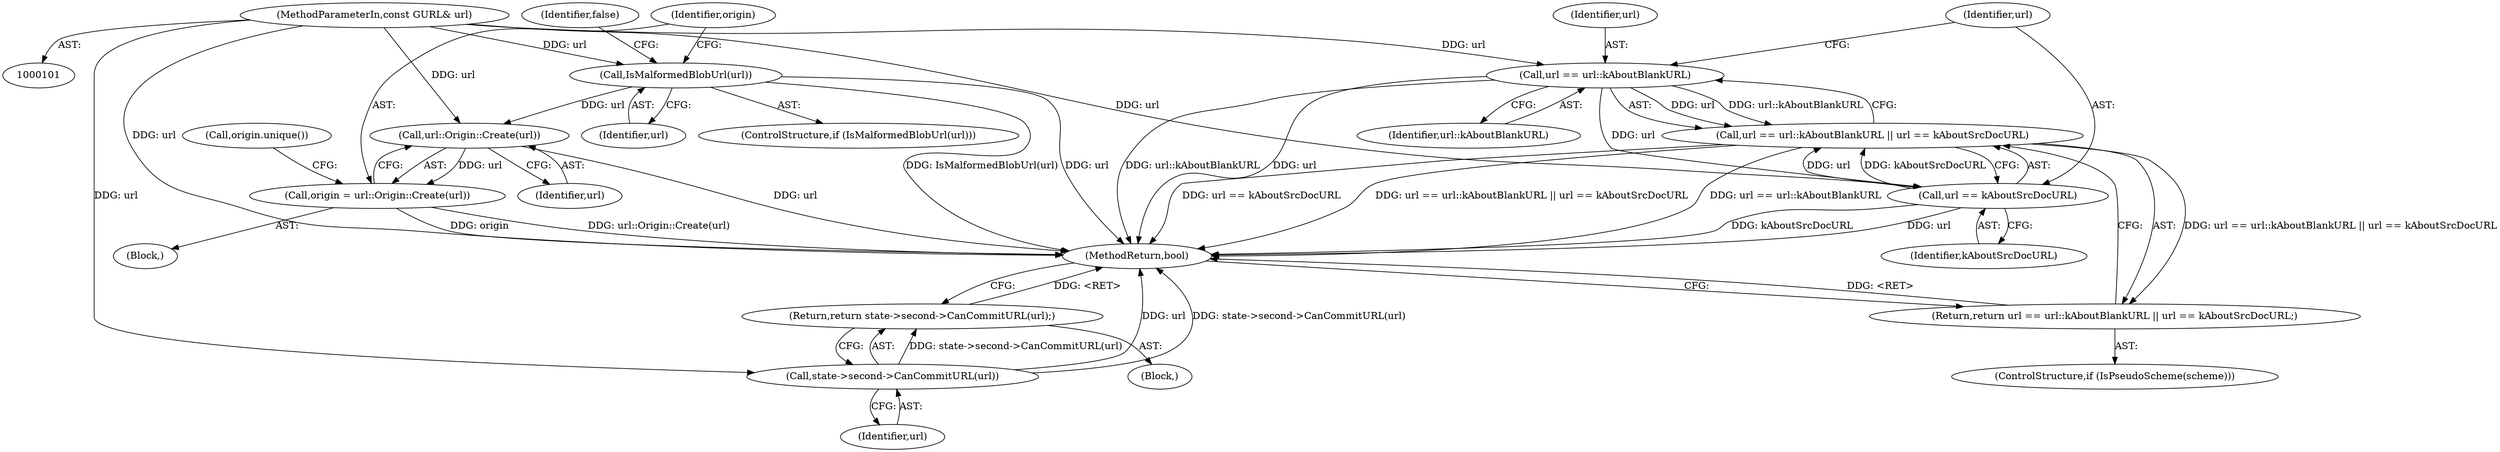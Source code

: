 digraph "1_Chrome_2078096efde1976b0fa9c820df90cedbfb2b13bc@del" {
"1000103" [label="(MethodParameterIn,const GURL& url)"];
"1000119" [label="(Call,url == url::kAboutBlankURL)"];
"1000118" [label="(Call,url == url::kAboutBlankURL || url == kAboutSrcDocURL)"];
"1000117" [label="(Return,return url == url::kAboutBlankURL || url == kAboutSrcDocURL;)"];
"1000122" [label="(Call,url == kAboutSrcDocURL)"];
"1000131" [label="(Call,IsMalformedBlobUrl(url))"];
"1000138" [label="(Call,url::Origin::Create(url))"];
"1000136" [label="(Call,origin = url::Origin::Create(url))"];
"1000167" [label="(Call,state->second->CanCommitURL(url))"];
"1000166" [label="(Return,return state->second->CanCommitURL(url);)"];
"1000169" [label="(MethodReturn,bool)"];
"1000103" [label="(MethodParameterIn,const GURL& url)"];
"1000139" [label="(Identifier,url)"];
"1000124" [label="(Identifier,kAboutSrcDocURL)"];
"1000129" [label="(Block,)"];
"1000136" [label="(Call,origin = url::Origin::Create(url))"];
"1000166" [label="(Return,return state->second->CanCommitURL(url);)"];
"1000167" [label="(Call,state->second->CanCommitURL(url))"];
"1000137" [label="(Identifier,origin)"];
"1000142" [label="(Call,origin.unique())"];
"1000117" [label="(Return,return url == url::kAboutBlankURL || url == kAboutSrcDocURL;)"];
"1000132" [label="(Identifier,url)"];
"1000134" [label="(Identifier,false)"];
"1000119" [label="(Call,url == url::kAboutBlankURL)"];
"1000122" [label="(Call,url == kAboutSrcDocURL)"];
"1000138" [label="(Call,url::Origin::Create(url))"];
"1000121" [label="(Identifier,url::kAboutBlankURL)"];
"1000131" [label="(Call,IsMalformedBlobUrl(url))"];
"1000120" [label="(Identifier,url)"];
"1000118" [label="(Call,url == url::kAboutBlankURL || url == kAboutSrcDocURL)"];
"1000168" [label="(Identifier,url)"];
"1000147" [label="(Block,)"];
"1000114" [label="(ControlStructure,if (IsPseudoScheme(scheme)))"];
"1000123" [label="(Identifier,url)"];
"1000130" [label="(ControlStructure,if (IsMalformedBlobUrl(url)))"];
"1000103" -> "1000101"  [label="AST: "];
"1000103" -> "1000169"  [label="DDG: url"];
"1000103" -> "1000119"  [label="DDG: url"];
"1000103" -> "1000122"  [label="DDG: url"];
"1000103" -> "1000131"  [label="DDG: url"];
"1000103" -> "1000138"  [label="DDG: url"];
"1000103" -> "1000167"  [label="DDG: url"];
"1000119" -> "1000118"  [label="AST: "];
"1000119" -> "1000121"  [label="CFG: "];
"1000120" -> "1000119"  [label="AST: "];
"1000121" -> "1000119"  [label="AST: "];
"1000123" -> "1000119"  [label="CFG: "];
"1000118" -> "1000119"  [label="CFG: "];
"1000119" -> "1000169"  [label="DDG: url::kAboutBlankURL"];
"1000119" -> "1000169"  [label="DDG: url"];
"1000119" -> "1000118"  [label="DDG: url"];
"1000119" -> "1000118"  [label="DDG: url::kAboutBlankURL"];
"1000119" -> "1000122"  [label="DDG: url"];
"1000118" -> "1000117"  [label="AST: "];
"1000118" -> "1000122"  [label="CFG: "];
"1000122" -> "1000118"  [label="AST: "];
"1000117" -> "1000118"  [label="CFG: "];
"1000118" -> "1000169"  [label="DDG: url == url::kAboutBlankURL || url == kAboutSrcDocURL"];
"1000118" -> "1000169"  [label="DDG: url == url::kAboutBlankURL"];
"1000118" -> "1000169"  [label="DDG: url == kAboutSrcDocURL"];
"1000118" -> "1000117"  [label="DDG: url == url::kAboutBlankURL || url == kAboutSrcDocURL"];
"1000122" -> "1000118"  [label="DDG: url"];
"1000122" -> "1000118"  [label="DDG: kAboutSrcDocURL"];
"1000117" -> "1000114"  [label="AST: "];
"1000169" -> "1000117"  [label="CFG: "];
"1000117" -> "1000169"  [label="DDG: <RET>"];
"1000122" -> "1000124"  [label="CFG: "];
"1000123" -> "1000122"  [label="AST: "];
"1000124" -> "1000122"  [label="AST: "];
"1000122" -> "1000169"  [label="DDG: url"];
"1000122" -> "1000169"  [label="DDG: kAboutSrcDocURL"];
"1000131" -> "1000130"  [label="AST: "];
"1000131" -> "1000132"  [label="CFG: "];
"1000132" -> "1000131"  [label="AST: "];
"1000134" -> "1000131"  [label="CFG: "];
"1000137" -> "1000131"  [label="CFG: "];
"1000131" -> "1000169"  [label="DDG: url"];
"1000131" -> "1000169"  [label="DDG: IsMalformedBlobUrl(url)"];
"1000131" -> "1000138"  [label="DDG: url"];
"1000138" -> "1000136"  [label="AST: "];
"1000138" -> "1000139"  [label="CFG: "];
"1000139" -> "1000138"  [label="AST: "];
"1000136" -> "1000138"  [label="CFG: "];
"1000138" -> "1000169"  [label="DDG: url"];
"1000138" -> "1000136"  [label="DDG: url"];
"1000136" -> "1000129"  [label="AST: "];
"1000137" -> "1000136"  [label="AST: "];
"1000142" -> "1000136"  [label="CFG: "];
"1000136" -> "1000169"  [label="DDG: url::Origin::Create(url)"];
"1000136" -> "1000169"  [label="DDG: origin"];
"1000167" -> "1000166"  [label="AST: "];
"1000167" -> "1000168"  [label="CFG: "];
"1000168" -> "1000167"  [label="AST: "];
"1000166" -> "1000167"  [label="CFG: "];
"1000167" -> "1000169"  [label="DDG: url"];
"1000167" -> "1000169"  [label="DDG: state->second->CanCommitURL(url)"];
"1000167" -> "1000166"  [label="DDG: state->second->CanCommitURL(url)"];
"1000166" -> "1000147"  [label="AST: "];
"1000169" -> "1000166"  [label="CFG: "];
"1000166" -> "1000169"  [label="DDG: <RET>"];
}
